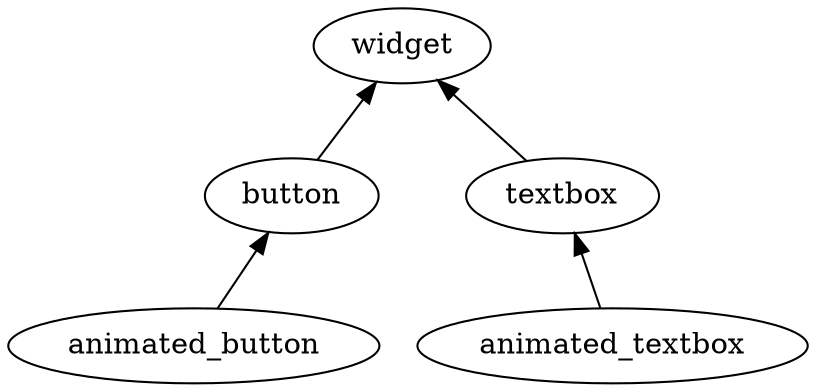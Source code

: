 

digraph
{
    rankdir=BT

    textbox -> widget
    button -> widget
    animated_textbox -> textbox
    animated_button -> button
}


